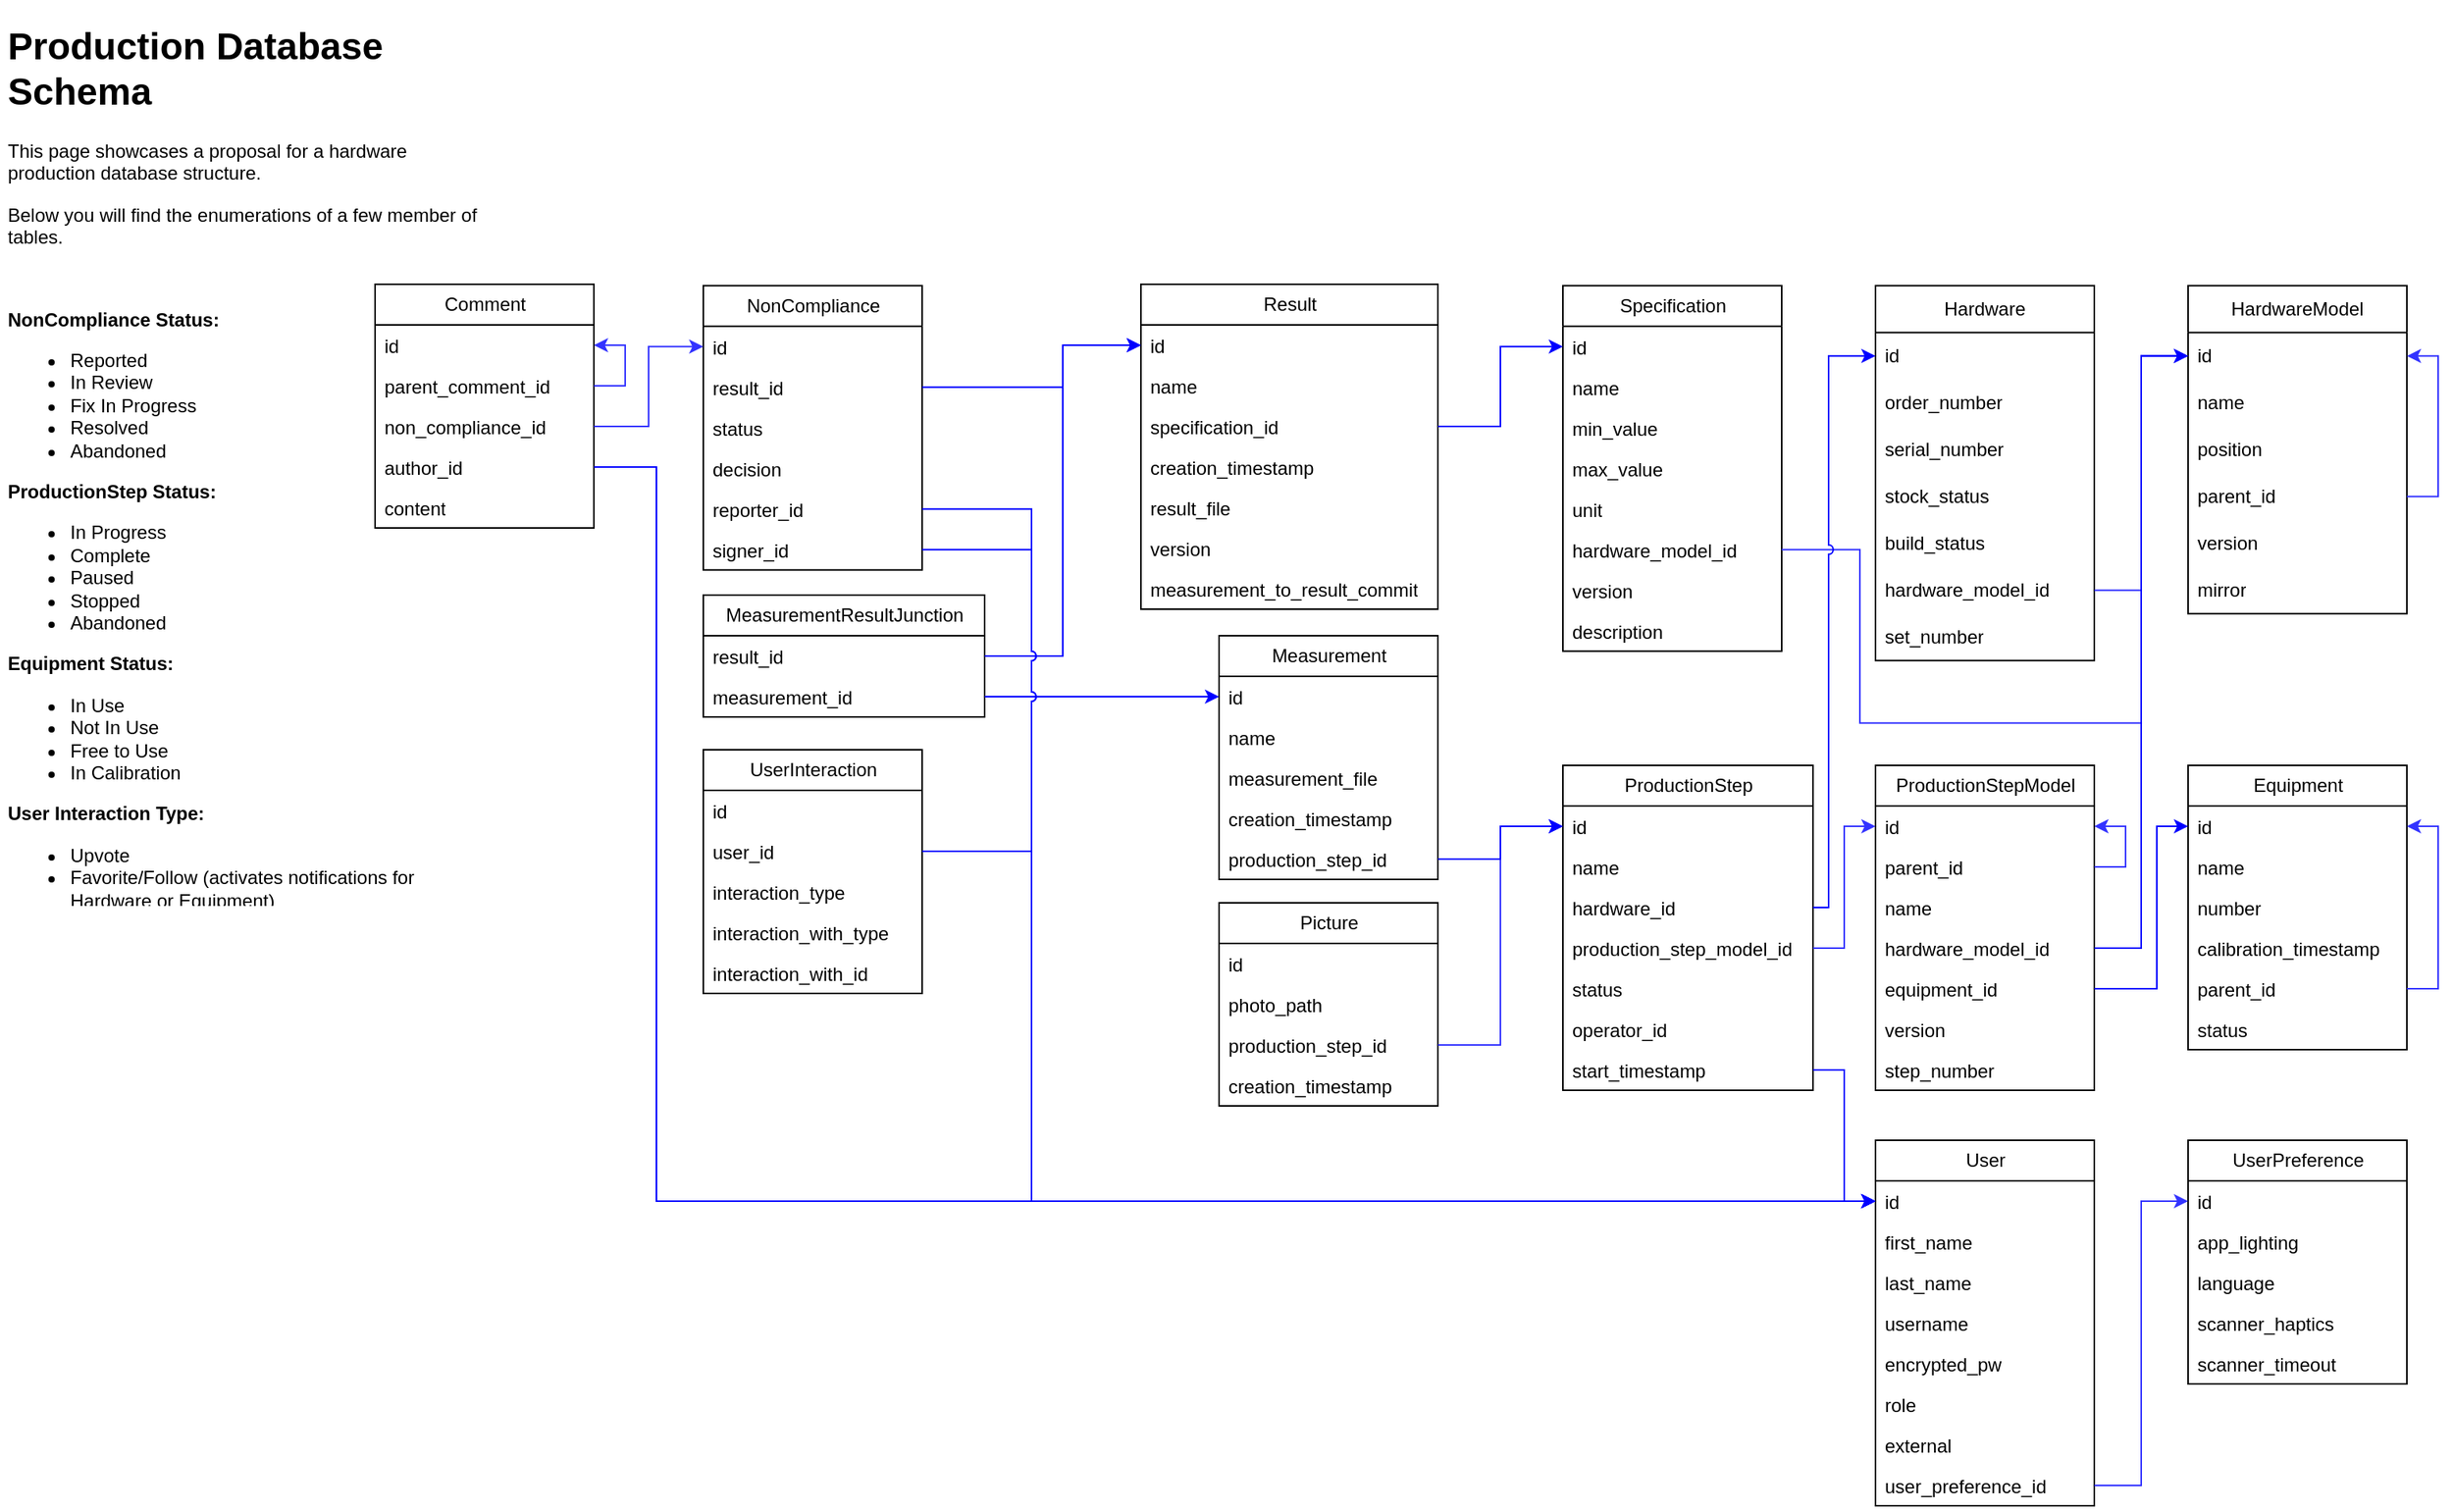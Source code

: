 <mxfile version="21.6.2" type="device">
  <diagram name="Page-1" id="MubZwwTaiQhzdIwckwAe">
    <mxGraphModel dx="1995" dy="1123" grid="1" gridSize="10" guides="1" tooltips="1" connect="1" arrows="1" fold="1" page="1" pageScale="1" pageWidth="1654" pageHeight="1169" math="0" shadow="0">
      <root>
        <mxCell id="0" />
        <mxCell id="1" parent="0" />
        <mxCell id="1xj9QhwG3aekxTOTTVj1-11" value="User" style="swimlane;fontStyle=0;childLayout=stackLayout;horizontal=1;startSize=26;fillColor=none;horizontalStack=0;resizeParent=1;resizeParentMax=0;resizeLast=0;collapsible=1;marginBottom=0;html=1;" parent="1" vertex="1">
          <mxGeometry x="1240" y="760" width="140" height="234" as="geometry" />
        </mxCell>
        <mxCell id="1xj9QhwG3aekxTOTTVj1-12" value="id" style="text;strokeColor=none;fillColor=none;align=left;verticalAlign=top;spacingLeft=4;spacingRight=4;overflow=hidden;rotatable=0;points=[[0,0.5],[1,0.5]];portConstraint=eastwest;whiteSpace=wrap;html=1;" parent="1xj9QhwG3aekxTOTTVj1-11" vertex="1">
          <mxGeometry y="26" width="140" height="26" as="geometry" />
        </mxCell>
        <mxCell id="1xj9QhwG3aekxTOTTVj1-13" value="first_name" style="text;strokeColor=none;fillColor=none;align=left;verticalAlign=top;spacingLeft=4;spacingRight=4;overflow=hidden;rotatable=0;points=[[0,0.5],[1,0.5]];portConstraint=eastwest;whiteSpace=wrap;html=1;" parent="1xj9QhwG3aekxTOTTVj1-11" vertex="1">
          <mxGeometry y="52" width="140" height="26" as="geometry" />
        </mxCell>
        <mxCell id="1xj9QhwG3aekxTOTTVj1-14" value="last_name" style="text;strokeColor=none;fillColor=none;align=left;verticalAlign=top;spacingLeft=4;spacingRight=4;overflow=hidden;rotatable=0;points=[[0,0.5],[1,0.5]];portConstraint=eastwest;whiteSpace=wrap;html=1;" parent="1xj9QhwG3aekxTOTTVj1-11" vertex="1">
          <mxGeometry y="78" width="140" height="26" as="geometry" />
        </mxCell>
        <mxCell id="1xj9QhwG3aekxTOTTVj1-15" value="username" style="text;strokeColor=none;fillColor=none;align=left;verticalAlign=top;spacingLeft=4;spacingRight=4;overflow=hidden;rotatable=0;points=[[0,0.5],[1,0.5]];portConstraint=eastwest;whiteSpace=wrap;html=1;" parent="1xj9QhwG3aekxTOTTVj1-11" vertex="1">
          <mxGeometry y="104" width="140" height="26" as="geometry" />
        </mxCell>
        <mxCell id="1xj9QhwG3aekxTOTTVj1-16" value="encrypted_pw" style="text;strokeColor=none;fillColor=none;align=left;verticalAlign=top;spacingLeft=4;spacingRight=4;overflow=hidden;rotatable=0;points=[[0,0.5],[1,0.5]];portConstraint=eastwest;whiteSpace=wrap;html=1;" parent="1xj9QhwG3aekxTOTTVj1-11" vertex="1">
          <mxGeometry y="130" width="140" height="26" as="geometry" />
        </mxCell>
        <mxCell id="1xj9QhwG3aekxTOTTVj1-17" value="role" style="text;strokeColor=none;fillColor=none;align=left;verticalAlign=top;spacingLeft=4;spacingRight=4;overflow=hidden;rotatable=0;points=[[0,0.5],[1,0.5]];portConstraint=eastwest;whiteSpace=wrap;html=1;" parent="1xj9QhwG3aekxTOTTVj1-11" vertex="1">
          <mxGeometry y="156" width="140" height="26" as="geometry" />
        </mxCell>
        <mxCell id="1xj9QhwG3aekxTOTTVj1-18" value="external" style="text;strokeColor=none;fillColor=none;align=left;verticalAlign=top;spacingLeft=4;spacingRight=4;overflow=hidden;rotatable=0;points=[[0,0.5],[1,0.5]];portConstraint=eastwest;whiteSpace=wrap;html=1;" parent="1xj9QhwG3aekxTOTTVj1-11" vertex="1">
          <mxGeometry y="182" width="140" height="26" as="geometry" />
        </mxCell>
        <mxCell id="1xj9QhwG3aekxTOTTVj1-19" value="user_preference_id" style="text;strokeColor=none;fillColor=none;align=left;verticalAlign=top;spacingLeft=4;spacingRight=4;overflow=hidden;rotatable=0;points=[[0,0.5],[1,0.5]];portConstraint=eastwest;whiteSpace=wrap;html=1;" parent="1xj9QhwG3aekxTOTTVj1-11" vertex="1">
          <mxGeometry y="208" width="140" height="26" as="geometry" />
        </mxCell>
        <mxCell id="1xj9QhwG3aekxTOTTVj1-20" value="UserPreference" style="swimlane;fontStyle=0;childLayout=stackLayout;horizontal=1;startSize=26;fillColor=none;horizontalStack=0;resizeParent=1;resizeParentMax=0;resizeLast=0;collapsible=1;marginBottom=0;html=1;" parent="1" vertex="1">
          <mxGeometry x="1440" y="760" width="140" height="156" as="geometry" />
        </mxCell>
        <mxCell id="1xj9QhwG3aekxTOTTVj1-21" value="id" style="text;strokeColor=none;fillColor=none;align=left;verticalAlign=top;spacingLeft=4;spacingRight=4;overflow=hidden;rotatable=0;points=[[0,0.5],[1,0.5]];portConstraint=eastwest;whiteSpace=wrap;html=1;" parent="1xj9QhwG3aekxTOTTVj1-20" vertex="1">
          <mxGeometry y="26" width="140" height="26" as="geometry" />
        </mxCell>
        <mxCell id="1xj9QhwG3aekxTOTTVj1-22" value="app_lighting" style="text;strokeColor=none;fillColor=none;align=left;verticalAlign=top;spacingLeft=4;spacingRight=4;overflow=hidden;rotatable=0;points=[[0,0.5],[1,0.5]];portConstraint=eastwest;whiteSpace=wrap;html=1;" parent="1xj9QhwG3aekxTOTTVj1-20" vertex="1">
          <mxGeometry y="52" width="140" height="26" as="geometry" />
        </mxCell>
        <mxCell id="1xj9QhwG3aekxTOTTVj1-23" value="language" style="text;strokeColor=none;fillColor=none;align=left;verticalAlign=top;spacingLeft=4;spacingRight=4;overflow=hidden;rotatable=0;points=[[0,0.5],[1,0.5]];portConstraint=eastwest;whiteSpace=wrap;html=1;" parent="1xj9QhwG3aekxTOTTVj1-20" vertex="1">
          <mxGeometry y="78" width="140" height="26" as="geometry" />
        </mxCell>
        <mxCell id="1xj9QhwG3aekxTOTTVj1-24" value="scanner_haptics" style="text;strokeColor=none;fillColor=none;align=left;verticalAlign=top;spacingLeft=4;spacingRight=4;overflow=hidden;rotatable=0;points=[[0,0.5],[1,0.5]];portConstraint=eastwest;whiteSpace=wrap;html=1;" parent="1xj9QhwG3aekxTOTTVj1-20" vertex="1">
          <mxGeometry y="104" width="140" height="26" as="geometry" />
        </mxCell>
        <mxCell id="1xj9QhwG3aekxTOTTVj1-25" value="scanner_timeout" style="text;strokeColor=none;fillColor=none;align=left;verticalAlign=top;spacingLeft=4;spacingRight=4;overflow=hidden;rotatable=0;points=[[0,0.5],[1,0.5]];portConstraint=eastwest;whiteSpace=wrap;html=1;" parent="1xj9QhwG3aekxTOTTVj1-20" vertex="1">
          <mxGeometry y="130" width="140" height="26" as="geometry" />
        </mxCell>
        <mxCell id="1xj9QhwG3aekxTOTTVj1-27" style="edgeStyle=orthogonalEdgeStyle;rounded=0;orthogonalLoop=1;jettySize=auto;html=1;entryX=0;entryY=0.5;entryDx=0;entryDy=0;strokeColor=#3333FF;" parent="1" source="1xj9QhwG3aekxTOTTVj1-19" target="1xj9QhwG3aekxTOTTVj1-21" edge="1">
          <mxGeometry relative="1" as="geometry" />
        </mxCell>
        <mxCell id="1xj9QhwG3aekxTOTTVj1-28" value="HardwareModel" style="swimlane;fontStyle=0;childLayout=stackLayout;horizontal=1;startSize=30;horizontalStack=0;resizeParent=1;resizeParentMax=0;resizeLast=0;collapsible=1;marginBottom=0;whiteSpace=wrap;html=1;" parent="1" vertex="1">
          <mxGeometry x="1440" y="212.89" width="140" height="210" as="geometry" />
        </mxCell>
        <mxCell id="1xj9QhwG3aekxTOTTVj1-29" value="id" style="text;strokeColor=none;fillColor=none;align=left;verticalAlign=middle;spacingLeft=4;spacingRight=4;overflow=hidden;points=[[0,0.5],[1,0.5]];portConstraint=eastwest;rotatable=0;whiteSpace=wrap;html=1;" parent="1xj9QhwG3aekxTOTTVj1-28" vertex="1">
          <mxGeometry y="30" width="140" height="30" as="geometry" />
        </mxCell>
        <mxCell id="1xj9QhwG3aekxTOTTVj1-30" value="name" style="text;strokeColor=none;fillColor=none;align=left;verticalAlign=middle;spacingLeft=4;spacingRight=4;overflow=hidden;points=[[0,0.5],[1,0.5]];portConstraint=eastwest;rotatable=0;whiteSpace=wrap;html=1;" parent="1xj9QhwG3aekxTOTTVj1-28" vertex="1">
          <mxGeometry y="60" width="140" height="30" as="geometry" />
        </mxCell>
        <mxCell id="1xj9QhwG3aekxTOTTVj1-31" value="position" style="text;strokeColor=none;fillColor=none;align=left;verticalAlign=middle;spacingLeft=4;spacingRight=4;overflow=hidden;points=[[0,0.5],[1,0.5]];portConstraint=eastwest;rotatable=0;whiteSpace=wrap;html=1;" parent="1xj9QhwG3aekxTOTTVj1-28" vertex="1">
          <mxGeometry y="90" width="140" height="30" as="geometry" />
        </mxCell>
        <mxCell id="1xj9QhwG3aekxTOTTVj1-35" style="edgeStyle=orthogonalEdgeStyle;rounded=0;orthogonalLoop=1;jettySize=auto;html=1;entryX=1;entryY=0.5;entryDx=0;entryDy=0;strokeColor=#3333FF;" parent="1xj9QhwG3aekxTOTTVj1-28" source="1xj9QhwG3aekxTOTTVj1-32" target="1xj9QhwG3aekxTOTTVj1-29" edge="1">
          <mxGeometry relative="1" as="geometry">
            <Array as="points">
              <mxPoint x="160" y="135" />
              <mxPoint x="160" y="45" />
            </Array>
          </mxGeometry>
        </mxCell>
        <mxCell id="1xj9QhwG3aekxTOTTVj1-32" value="parent_id" style="text;strokeColor=none;fillColor=none;align=left;verticalAlign=middle;spacingLeft=4;spacingRight=4;overflow=hidden;points=[[0,0.5],[1,0.5]];portConstraint=eastwest;rotatable=0;whiteSpace=wrap;html=1;" parent="1xj9QhwG3aekxTOTTVj1-28" vertex="1">
          <mxGeometry y="120" width="140" height="30" as="geometry" />
        </mxCell>
        <mxCell id="1xj9QhwG3aekxTOTTVj1-33" value="version" style="text;strokeColor=none;fillColor=none;align=left;verticalAlign=middle;spacingLeft=4;spacingRight=4;overflow=hidden;points=[[0,0.5],[1,0.5]];portConstraint=eastwest;rotatable=0;whiteSpace=wrap;html=1;" parent="1xj9QhwG3aekxTOTTVj1-28" vertex="1">
          <mxGeometry y="150" width="140" height="30" as="geometry" />
        </mxCell>
        <mxCell id="1xj9QhwG3aekxTOTTVj1-34" value="mirror" style="text;strokeColor=none;fillColor=none;align=left;verticalAlign=middle;spacingLeft=4;spacingRight=4;overflow=hidden;points=[[0,0.5],[1,0.5]];portConstraint=eastwest;rotatable=0;whiteSpace=wrap;html=1;" parent="1xj9QhwG3aekxTOTTVj1-28" vertex="1">
          <mxGeometry y="180" width="140" height="30" as="geometry" />
        </mxCell>
        <mxCell id="1xj9QhwG3aekxTOTTVj1-37" value="Hardware" style="swimlane;fontStyle=0;childLayout=stackLayout;horizontal=1;startSize=30;horizontalStack=0;resizeParent=1;resizeParentMax=0;resizeLast=0;collapsible=1;marginBottom=0;whiteSpace=wrap;html=1;" parent="1" vertex="1">
          <mxGeometry x="1240" y="212.89" width="140" height="240" as="geometry" />
        </mxCell>
        <mxCell id="1xj9QhwG3aekxTOTTVj1-38" value="id" style="text;strokeColor=none;fillColor=none;align=left;verticalAlign=middle;spacingLeft=4;spacingRight=4;overflow=hidden;points=[[0,0.5],[1,0.5]];portConstraint=eastwest;rotatable=0;whiteSpace=wrap;html=1;" parent="1xj9QhwG3aekxTOTTVj1-37" vertex="1">
          <mxGeometry y="30" width="140" height="30" as="geometry" />
        </mxCell>
        <mxCell id="1xj9QhwG3aekxTOTTVj1-39" value="order_number" style="text;strokeColor=none;fillColor=none;align=left;verticalAlign=middle;spacingLeft=4;spacingRight=4;overflow=hidden;points=[[0,0.5],[1,0.5]];portConstraint=eastwest;rotatable=0;whiteSpace=wrap;html=1;" parent="1xj9QhwG3aekxTOTTVj1-37" vertex="1">
          <mxGeometry y="60" width="140" height="30" as="geometry" />
        </mxCell>
        <mxCell id="1xj9QhwG3aekxTOTTVj1-40" value="serial_number" style="text;strokeColor=none;fillColor=none;align=left;verticalAlign=middle;spacingLeft=4;spacingRight=4;overflow=hidden;points=[[0,0.5],[1,0.5]];portConstraint=eastwest;rotatable=0;whiteSpace=wrap;html=1;" parent="1xj9QhwG3aekxTOTTVj1-37" vertex="1">
          <mxGeometry y="90" width="140" height="30" as="geometry" />
        </mxCell>
        <mxCell id="1xj9QhwG3aekxTOTTVj1-41" value="stock_status" style="text;strokeColor=none;fillColor=none;align=left;verticalAlign=middle;spacingLeft=4;spacingRight=4;overflow=hidden;points=[[0,0.5],[1,0.5]];portConstraint=eastwest;rotatable=0;whiteSpace=wrap;html=1;" parent="1xj9QhwG3aekxTOTTVj1-37" vertex="1">
          <mxGeometry y="120" width="140" height="30" as="geometry" />
        </mxCell>
        <mxCell id="1xj9QhwG3aekxTOTTVj1-42" value="build_status" style="text;strokeColor=none;fillColor=none;align=left;verticalAlign=middle;spacingLeft=4;spacingRight=4;overflow=hidden;points=[[0,0.5],[1,0.5]];portConstraint=eastwest;rotatable=0;whiteSpace=wrap;html=1;" parent="1xj9QhwG3aekxTOTTVj1-37" vertex="1">
          <mxGeometry y="150" width="140" height="30" as="geometry" />
        </mxCell>
        <mxCell id="1xj9QhwG3aekxTOTTVj1-43" value="hardware_model_id" style="text;strokeColor=none;fillColor=none;align=left;verticalAlign=middle;spacingLeft=4;spacingRight=4;overflow=hidden;points=[[0,0.5],[1,0.5]];portConstraint=eastwest;rotatable=0;whiteSpace=wrap;html=1;" parent="1xj9QhwG3aekxTOTTVj1-37" vertex="1">
          <mxGeometry y="180" width="140" height="30" as="geometry" />
        </mxCell>
        <mxCell id="1xj9QhwG3aekxTOTTVj1-44" value="set_number" style="text;strokeColor=none;fillColor=none;align=left;verticalAlign=middle;spacingLeft=4;spacingRight=4;overflow=hidden;points=[[0,0.5],[1,0.5]];portConstraint=eastwest;rotatable=0;whiteSpace=wrap;html=1;" parent="1xj9QhwG3aekxTOTTVj1-37" vertex="1">
          <mxGeometry y="210" width="140" height="30" as="geometry" />
        </mxCell>
        <mxCell id="1xj9QhwG3aekxTOTTVj1-45" style="edgeStyle=orthogonalEdgeStyle;rounded=0;orthogonalLoop=1;jettySize=auto;html=1;entryX=0;entryY=0.5;entryDx=0;entryDy=0;strokeColor=#3333FF;" parent="1" source="1xj9QhwG3aekxTOTTVj1-43" target="1xj9QhwG3aekxTOTTVj1-29" edge="1">
          <mxGeometry relative="1" as="geometry" />
        </mxCell>
        <mxCell id="1xj9QhwG3aekxTOTTVj1-46" value="Equipment" style="swimlane;fontStyle=0;childLayout=stackLayout;horizontal=1;startSize=26;fillColor=none;horizontalStack=0;resizeParent=1;resizeParentMax=0;resizeLast=0;collapsible=1;marginBottom=0;html=1;" parent="1" vertex="1">
          <mxGeometry x="1440" y="520" width="140" height="182" as="geometry" />
        </mxCell>
        <mxCell id="1xj9QhwG3aekxTOTTVj1-47" value="id" style="text;strokeColor=none;fillColor=none;align=left;verticalAlign=top;spacingLeft=4;spacingRight=4;overflow=hidden;rotatable=0;points=[[0,0.5],[1,0.5]];portConstraint=eastwest;whiteSpace=wrap;html=1;" parent="1xj9QhwG3aekxTOTTVj1-46" vertex="1">
          <mxGeometry y="26" width="140" height="26" as="geometry" />
        </mxCell>
        <mxCell id="1xj9QhwG3aekxTOTTVj1-48" value="name" style="text;strokeColor=none;fillColor=none;align=left;verticalAlign=top;spacingLeft=4;spacingRight=4;overflow=hidden;rotatable=0;points=[[0,0.5],[1,0.5]];portConstraint=eastwest;whiteSpace=wrap;html=1;" parent="1xj9QhwG3aekxTOTTVj1-46" vertex="1">
          <mxGeometry y="52" width="140" height="26" as="geometry" />
        </mxCell>
        <mxCell id="1xj9QhwG3aekxTOTTVj1-49" value="number" style="text;strokeColor=none;fillColor=none;align=left;verticalAlign=top;spacingLeft=4;spacingRight=4;overflow=hidden;rotatable=0;points=[[0,0.5],[1,0.5]];portConstraint=eastwest;whiteSpace=wrap;html=1;" parent="1xj9QhwG3aekxTOTTVj1-46" vertex="1">
          <mxGeometry y="78" width="140" height="26" as="geometry" />
        </mxCell>
        <mxCell id="1xj9QhwG3aekxTOTTVj1-50" value="calibration_timestamp" style="text;strokeColor=none;fillColor=none;align=left;verticalAlign=top;spacingLeft=4;spacingRight=4;overflow=hidden;rotatable=0;points=[[0,0.5],[1,0.5]];portConstraint=eastwest;whiteSpace=wrap;html=1;" parent="1xj9QhwG3aekxTOTTVj1-46" vertex="1">
          <mxGeometry y="104" width="140" height="26" as="geometry" />
        </mxCell>
        <mxCell id="1xj9QhwG3aekxTOTTVj1-52" style="edgeStyle=orthogonalEdgeStyle;rounded=0;orthogonalLoop=1;jettySize=auto;html=1;entryX=1;entryY=0.5;entryDx=0;entryDy=0;strokeColor=#3333FF;" parent="1xj9QhwG3aekxTOTTVj1-46" source="1xj9QhwG3aekxTOTTVj1-51" target="1xj9QhwG3aekxTOTTVj1-47" edge="1">
          <mxGeometry relative="1" as="geometry">
            <Array as="points">
              <mxPoint x="160" y="143" />
              <mxPoint x="160" y="39" />
            </Array>
          </mxGeometry>
        </mxCell>
        <mxCell id="1xj9QhwG3aekxTOTTVj1-51" value="parent_id" style="text;strokeColor=none;fillColor=none;align=left;verticalAlign=top;spacingLeft=4;spacingRight=4;overflow=hidden;rotatable=0;points=[[0,0.5],[1,0.5]];portConstraint=eastwest;whiteSpace=wrap;html=1;" parent="1xj9QhwG3aekxTOTTVj1-46" vertex="1">
          <mxGeometry y="130" width="140" height="26" as="geometry" />
        </mxCell>
        <mxCell id="1xj9QhwG3aekxTOTTVj1-133" value="status" style="text;strokeColor=none;fillColor=none;align=left;verticalAlign=top;spacingLeft=4;spacingRight=4;overflow=hidden;rotatable=0;points=[[0,0.5],[1,0.5]];portConstraint=eastwest;whiteSpace=wrap;html=1;" parent="1xj9QhwG3aekxTOTTVj1-46" vertex="1">
          <mxGeometry y="156" width="140" height="26" as="geometry" />
        </mxCell>
        <mxCell id="1xj9QhwG3aekxTOTTVj1-53" value="Specification" style="swimlane;fontStyle=0;childLayout=stackLayout;horizontal=1;startSize=26;fillColor=none;horizontalStack=0;resizeParent=1;resizeParentMax=0;resizeLast=0;collapsible=1;marginBottom=0;html=1;" parent="1" vertex="1">
          <mxGeometry x="1040" y="212.89" width="140" height="234" as="geometry" />
        </mxCell>
        <mxCell id="1xj9QhwG3aekxTOTTVj1-54" value="id" style="text;strokeColor=none;fillColor=none;align=left;verticalAlign=top;spacingLeft=4;spacingRight=4;overflow=hidden;rotatable=0;points=[[0,0.5],[1,0.5]];portConstraint=eastwest;whiteSpace=wrap;html=1;" parent="1xj9QhwG3aekxTOTTVj1-53" vertex="1">
          <mxGeometry y="26" width="140" height="26" as="geometry" />
        </mxCell>
        <mxCell id="1xj9QhwG3aekxTOTTVj1-55" value="name" style="text;strokeColor=none;fillColor=none;align=left;verticalAlign=top;spacingLeft=4;spacingRight=4;overflow=hidden;rotatable=0;points=[[0,0.5],[1,0.5]];portConstraint=eastwest;whiteSpace=wrap;html=1;" parent="1xj9QhwG3aekxTOTTVj1-53" vertex="1">
          <mxGeometry y="52" width="140" height="26" as="geometry" />
        </mxCell>
        <mxCell id="1xj9QhwG3aekxTOTTVj1-56" value="min_value" style="text;strokeColor=none;fillColor=none;align=left;verticalAlign=top;spacingLeft=4;spacingRight=4;overflow=hidden;rotatable=0;points=[[0,0.5],[1,0.5]];portConstraint=eastwest;whiteSpace=wrap;html=1;" parent="1xj9QhwG3aekxTOTTVj1-53" vertex="1">
          <mxGeometry y="78" width="140" height="26" as="geometry" />
        </mxCell>
        <mxCell id="1xj9QhwG3aekxTOTTVj1-57" value="max_value" style="text;strokeColor=none;fillColor=none;align=left;verticalAlign=top;spacingLeft=4;spacingRight=4;overflow=hidden;rotatable=0;points=[[0,0.5],[1,0.5]];portConstraint=eastwest;whiteSpace=wrap;html=1;" parent="1xj9QhwG3aekxTOTTVj1-53" vertex="1">
          <mxGeometry y="104" width="140" height="26" as="geometry" />
        </mxCell>
        <mxCell id="1xj9QhwG3aekxTOTTVj1-58" value="unit" style="text;strokeColor=none;fillColor=none;align=left;verticalAlign=top;spacingLeft=4;spacingRight=4;overflow=hidden;rotatable=0;points=[[0,0.5],[1,0.5]];portConstraint=eastwest;whiteSpace=wrap;html=1;" parent="1xj9QhwG3aekxTOTTVj1-53" vertex="1">
          <mxGeometry y="130" width="140" height="26" as="geometry" />
        </mxCell>
        <mxCell id="1xj9QhwG3aekxTOTTVj1-59" value="hardware_model_id" style="text;strokeColor=none;fillColor=none;align=left;verticalAlign=top;spacingLeft=4;spacingRight=4;overflow=hidden;rotatable=0;points=[[0,0.5],[1,0.5]];portConstraint=eastwest;whiteSpace=wrap;html=1;" parent="1xj9QhwG3aekxTOTTVj1-53" vertex="1">
          <mxGeometry y="156" width="140" height="26" as="geometry" />
        </mxCell>
        <mxCell id="1xj9QhwG3aekxTOTTVj1-60" value="version" style="text;strokeColor=none;fillColor=none;align=left;verticalAlign=top;spacingLeft=4;spacingRight=4;overflow=hidden;rotatable=0;points=[[0,0.5],[1,0.5]];portConstraint=eastwest;whiteSpace=wrap;html=1;" parent="1xj9QhwG3aekxTOTTVj1-53" vertex="1">
          <mxGeometry y="182" width="140" height="26" as="geometry" />
        </mxCell>
        <mxCell id="1xj9QhwG3aekxTOTTVj1-61" value="description" style="text;strokeColor=none;fillColor=none;align=left;verticalAlign=top;spacingLeft=4;spacingRight=4;overflow=hidden;rotatable=0;points=[[0,0.5],[1,0.5]];portConstraint=eastwest;whiteSpace=wrap;html=1;" parent="1xj9QhwG3aekxTOTTVj1-53" vertex="1">
          <mxGeometry y="208" width="140" height="26" as="geometry" />
        </mxCell>
        <mxCell id="1xj9QhwG3aekxTOTTVj1-66" value="Result" style="swimlane;fontStyle=0;childLayout=stackLayout;horizontal=1;startSize=26;fillColor=none;horizontalStack=0;resizeParent=1;resizeParentMax=0;resizeLast=0;collapsible=1;marginBottom=0;html=1;" parent="1" vertex="1">
          <mxGeometry x="770" y="212" width="190" height="208" as="geometry" />
        </mxCell>
        <mxCell id="1xj9QhwG3aekxTOTTVj1-67" value="id" style="text;strokeColor=none;fillColor=none;align=left;verticalAlign=top;spacingLeft=4;spacingRight=4;overflow=hidden;rotatable=0;points=[[0,0.5],[1,0.5]];portConstraint=eastwest;whiteSpace=wrap;html=1;" parent="1xj9QhwG3aekxTOTTVj1-66" vertex="1">
          <mxGeometry y="26" width="190" height="26" as="geometry" />
        </mxCell>
        <mxCell id="1xj9QhwG3aekxTOTTVj1-69" value="name" style="text;strokeColor=none;fillColor=none;align=left;verticalAlign=top;spacingLeft=4;spacingRight=4;overflow=hidden;rotatable=0;points=[[0,0.5],[1,0.5]];portConstraint=eastwest;whiteSpace=wrap;html=1;" parent="1xj9QhwG3aekxTOTTVj1-66" vertex="1">
          <mxGeometry y="52" width="190" height="26" as="geometry" />
        </mxCell>
        <mxCell id="1xj9QhwG3aekxTOTTVj1-70" value="specification_id" style="text;strokeColor=none;fillColor=none;align=left;verticalAlign=top;spacingLeft=4;spacingRight=4;overflow=hidden;rotatable=0;points=[[0,0.5],[1,0.5]];portConstraint=eastwest;whiteSpace=wrap;html=1;" parent="1xj9QhwG3aekxTOTTVj1-66" vertex="1">
          <mxGeometry y="78" width="190" height="26" as="geometry" />
        </mxCell>
        <mxCell id="1xj9QhwG3aekxTOTTVj1-71" value="creation_timestamp" style="text;strokeColor=none;fillColor=none;align=left;verticalAlign=top;spacingLeft=4;spacingRight=4;overflow=hidden;rotatable=0;points=[[0,0.5],[1,0.5]];portConstraint=eastwest;whiteSpace=wrap;html=1;" parent="1xj9QhwG3aekxTOTTVj1-66" vertex="1">
          <mxGeometry y="104" width="190" height="26" as="geometry" />
        </mxCell>
        <mxCell id="1xj9QhwG3aekxTOTTVj1-72" value="result_file" style="text;strokeColor=none;fillColor=none;align=left;verticalAlign=top;spacingLeft=4;spacingRight=4;overflow=hidden;rotatable=0;points=[[0,0.5],[1,0.5]];portConstraint=eastwest;whiteSpace=wrap;html=1;" parent="1xj9QhwG3aekxTOTTVj1-66" vertex="1">
          <mxGeometry y="130" width="190" height="26" as="geometry" />
        </mxCell>
        <mxCell id="1xj9QhwG3aekxTOTTVj1-73" value="version" style="text;strokeColor=none;fillColor=none;align=left;verticalAlign=top;spacingLeft=4;spacingRight=4;overflow=hidden;rotatable=0;points=[[0,0.5],[1,0.5]];portConstraint=eastwest;whiteSpace=wrap;html=1;" parent="1xj9QhwG3aekxTOTTVj1-66" vertex="1">
          <mxGeometry y="156" width="190" height="26" as="geometry" />
        </mxCell>
        <mxCell id="1xj9QhwG3aekxTOTTVj1-82" value="measurement_to_result_commit" style="text;strokeColor=none;fillColor=none;align=left;verticalAlign=top;spacingLeft=4;spacingRight=4;overflow=hidden;rotatable=0;points=[[0,0.5],[1,0.5]];portConstraint=eastwest;whiteSpace=wrap;html=1;" parent="1xj9QhwG3aekxTOTTVj1-66" vertex="1">
          <mxGeometry y="182" width="190" height="26" as="geometry" />
        </mxCell>
        <mxCell id="1xj9QhwG3aekxTOTTVj1-75" style="edgeStyle=orthogonalEdgeStyle;rounded=0;orthogonalLoop=1;jettySize=auto;html=1;entryX=0;entryY=0.5;entryDx=0;entryDy=0;strokeColor=#3333FF;" parent="1" target="1xj9QhwG3aekxTOTTVj1-38" edge="1">
          <mxGeometry relative="1" as="geometry">
            <Array as="points">
              <mxPoint x="1003" y="278" />
              <mxPoint x="1003" y="200" />
              <mxPoint x="1210" y="200" />
              <mxPoint x="1210" y="258" />
            </Array>
          </mxGeometry>
        </mxCell>
        <mxCell id="1xj9QhwG3aekxTOTTVj1-76" style="edgeStyle=orthogonalEdgeStyle;rounded=0;orthogonalLoop=1;jettySize=auto;html=1;entryX=0;entryY=0.5;entryDx=0;entryDy=0;strokeColor=#3333FF;" parent="1" source="1xj9QhwG3aekxTOTTVj1-59" target="1xj9QhwG3aekxTOTTVj1-29" edge="1">
          <mxGeometry relative="1" as="geometry">
            <Array as="points">
              <mxPoint x="1230" y="381.89" />
              <mxPoint x="1230" y="492.89" />
              <mxPoint x="1410" y="492.89" />
              <mxPoint x="1410" y="257.89" />
            </Array>
          </mxGeometry>
        </mxCell>
        <mxCell id="1xj9QhwG3aekxTOTTVj1-77" value="Measurement" style="swimlane;fontStyle=0;childLayout=stackLayout;horizontal=1;startSize=26;fillColor=none;horizontalStack=0;resizeParent=1;resizeParentMax=0;resizeLast=0;collapsible=1;marginBottom=0;html=1;" parent="1" vertex="1">
          <mxGeometry x="820" y="437" width="140" height="156" as="geometry" />
        </mxCell>
        <mxCell id="1xj9QhwG3aekxTOTTVj1-78" value="id" style="text;strokeColor=none;fillColor=none;align=left;verticalAlign=top;spacingLeft=4;spacingRight=4;overflow=hidden;rotatable=0;points=[[0,0.5],[1,0.5]];portConstraint=eastwest;whiteSpace=wrap;html=1;" parent="1xj9QhwG3aekxTOTTVj1-77" vertex="1">
          <mxGeometry y="26" width="140" height="26" as="geometry" />
        </mxCell>
        <mxCell id="1xj9QhwG3aekxTOTTVj1-79" value="name" style="text;strokeColor=none;fillColor=none;align=left;verticalAlign=top;spacingLeft=4;spacingRight=4;overflow=hidden;rotatable=0;points=[[0,0.5],[1,0.5]];portConstraint=eastwest;whiteSpace=wrap;html=1;" parent="1xj9QhwG3aekxTOTTVj1-77" vertex="1">
          <mxGeometry y="52" width="140" height="26" as="geometry" />
        </mxCell>
        <mxCell id="1xj9QhwG3aekxTOTTVj1-80" value="measurement_file" style="text;strokeColor=none;fillColor=none;align=left;verticalAlign=top;spacingLeft=4;spacingRight=4;overflow=hidden;rotatable=0;points=[[0,0.5],[1,0.5]];portConstraint=eastwest;whiteSpace=wrap;html=1;" parent="1xj9QhwG3aekxTOTTVj1-77" vertex="1">
          <mxGeometry y="78" width="140" height="26" as="geometry" />
        </mxCell>
        <mxCell id="1xj9QhwG3aekxTOTTVj1-113" value="creation_timestamp" style="text;strokeColor=none;fillColor=none;align=left;verticalAlign=top;spacingLeft=4;spacingRight=4;overflow=hidden;rotatable=0;points=[[0,0.5],[1,0.5]];portConstraint=eastwest;whiteSpace=wrap;html=1;" parent="1xj9QhwG3aekxTOTTVj1-77" vertex="1">
          <mxGeometry y="104" width="140" height="26" as="geometry" />
        </mxCell>
        <mxCell id="1xj9QhwG3aekxTOTTVj1-115" value="production_step_id" style="text;strokeColor=none;fillColor=none;align=left;verticalAlign=top;spacingLeft=4;spacingRight=4;overflow=hidden;rotatable=0;points=[[0,0.5],[1,0.5]];portConstraint=eastwest;whiteSpace=wrap;html=1;" parent="1xj9QhwG3aekxTOTTVj1-77" vertex="1">
          <mxGeometry y="130" width="140" height="26" as="geometry" />
        </mxCell>
        <mxCell id="1xj9QhwG3aekxTOTTVj1-84" value="ProductionStep" style="swimlane;fontStyle=0;childLayout=stackLayout;horizontal=1;startSize=26;fillColor=none;horizontalStack=0;resizeParent=1;resizeParentMax=0;resizeLast=0;collapsible=1;marginBottom=0;html=1;" parent="1" vertex="1">
          <mxGeometry x="1040" y="520" width="160" height="208" as="geometry" />
        </mxCell>
        <mxCell id="1xj9QhwG3aekxTOTTVj1-85" value="id" style="text;strokeColor=none;fillColor=none;align=left;verticalAlign=top;spacingLeft=4;spacingRight=4;overflow=hidden;rotatable=0;points=[[0,0.5],[1,0.5]];portConstraint=eastwest;whiteSpace=wrap;html=1;" parent="1xj9QhwG3aekxTOTTVj1-84" vertex="1">
          <mxGeometry y="26" width="160" height="26" as="geometry" />
        </mxCell>
        <mxCell id="1xj9QhwG3aekxTOTTVj1-86" value="name" style="text;strokeColor=none;fillColor=none;align=left;verticalAlign=top;spacingLeft=4;spacingRight=4;overflow=hidden;rotatable=0;points=[[0,0.5],[1,0.5]];portConstraint=eastwest;whiteSpace=wrap;html=1;" parent="1xj9QhwG3aekxTOTTVj1-84" vertex="1">
          <mxGeometry y="52" width="160" height="26" as="geometry" />
        </mxCell>
        <mxCell id="1xj9QhwG3aekxTOTTVj1-87" value="hardware_id" style="text;strokeColor=none;fillColor=none;align=left;verticalAlign=top;spacingLeft=4;spacingRight=4;overflow=hidden;rotatable=0;points=[[0,0.5],[1,0.5]];portConstraint=eastwest;whiteSpace=wrap;html=1;" parent="1xj9QhwG3aekxTOTTVj1-84" vertex="1">
          <mxGeometry y="78" width="160" height="26" as="geometry" />
        </mxCell>
        <mxCell id="1xj9QhwG3aekxTOTTVj1-100" value="production_step_model_id" style="text;strokeColor=none;fillColor=none;align=left;verticalAlign=top;spacingLeft=4;spacingRight=4;overflow=hidden;rotatable=0;points=[[0,0.5],[1,0.5]];portConstraint=eastwest;whiteSpace=wrap;html=1;" parent="1xj9QhwG3aekxTOTTVj1-84" vertex="1">
          <mxGeometry y="104" width="160" height="26" as="geometry" />
        </mxCell>
        <mxCell id="1xj9QhwG3aekxTOTTVj1-106" value="status" style="text;strokeColor=none;fillColor=none;align=left;verticalAlign=top;spacingLeft=4;spacingRight=4;overflow=hidden;rotatable=0;points=[[0,0.5],[1,0.5]];portConstraint=eastwest;whiteSpace=wrap;html=1;" parent="1xj9QhwG3aekxTOTTVj1-84" vertex="1">
          <mxGeometry y="130" width="160" height="26" as="geometry" />
        </mxCell>
        <mxCell id="1xj9QhwG3aekxTOTTVj1-110" value="operator_id" style="text;strokeColor=none;fillColor=none;align=left;verticalAlign=top;spacingLeft=4;spacingRight=4;overflow=hidden;rotatable=0;points=[[0,0.5],[1,0.5]];portConstraint=eastwest;whiteSpace=wrap;html=1;" parent="1xj9QhwG3aekxTOTTVj1-84" vertex="1">
          <mxGeometry y="156" width="160" height="26" as="geometry" />
        </mxCell>
        <mxCell id="1xj9QhwG3aekxTOTTVj1-114" value="start_timestamp" style="text;strokeColor=none;fillColor=none;align=left;verticalAlign=top;spacingLeft=4;spacingRight=4;overflow=hidden;rotatable=0;points=[[0,0.5],[1,0.5]];portConstraint=eastwest;whiteSpace=wrap;html=1;" parent="1xj9QhwG3aekxTOTTVj1-84" vertex="1">
          <mxGeometry y="182" width="160" height="26" as="geometry" />
        </mxCell>
        <mxCell id="1xj9QhwG3aekxTOTTVj1-91" value="ProductionStepModel" style="swimlane;fontStyle=0;childLayout=stackLayout;horizontal=1;startSize=26;fillColor=none;horizontalStack=0;resizeParent=1;resizeParentMax=0;resizeLast=0;collapsible=1;marginBottom=0;html=1;" parent="1" vertex="1">
          <mxGeometry x="1240" y="520" width="140" height="208" as="geometry" />
        </mxCell>
        <mxCell id="1xj9QhwG3aekxTOTTVj1-107" value="id" style="text;strokeColor=none;fillColor=none;align=left;verticalAlign=top;spacingLeft=4;spacingRight=4;overflow=hidden;rotatable=0;points=[[0,0.5],[1,0.5]];portConstraint=eastwest;whiteSpace=wrap;html=1;" parent="1xj9QhwG3aekxTOTTVj1-91" vertex="1">
          <mxGeometry y="26" width="140" height="26" as="geometry" />
        </mxCell>
        <mxCell id="1xj9QhwG3aekxTOTTVj1-109" style="edgeStyle=orthogonalEdgeStyle;rounded=0;jumpStyle=arc;orthogonalLoop=1;jettySize=auto;html=1;entryX=1;entryY=0.5;entryDx=0;entryDy=0;strokeColor=#3333FF;" parent="1xj9QhwG3aekxTOTTVj1-91" source="1xj9QhwG3aekxTOTTVj1-92" target="1xj9QhwG3aekxTOTTVj1-107" edge="1">
          <mxGeometry relative="1" as="geometry">
            <Array as="points">
              <mxPoint x="160" y="65" />
              <mxPoint x="160" y="39" />
            </Array>
          </mxGeometry>
        </mxCell>
        <mxCell id="1xj9QhwG3aekxTOTTVj1-92" value="parent_id" style="text;strokeColor=none;fillColor=none;align=left;verticalAlign=top;spacingLeft=4;spacingRight=4;overflow=hidden;rotatable=0;points=[[0,0.5],[1,0.5]];portConstraint=eastwest;whiteSpace=wrap;html=1;" parent="1xj9QhwG3aekxTOTTVj1-91" vertex="1">
          <mxGeometry y="52" width="140" height="26" as="geometry" />
        </mxCell>
        <mxCell id="1xj9QhwG3aekxTOTTVj1-93" value="name" style="text;strokeColor=none;fillColor=none;align=left;verticalAlign=top;spacingLeft=4;spacingRight=4;overflow=hidden;rotatable=0;points=[[0,0.5],[1,0.5]];portConstraint=eastwest;whiteSpace=wrap;html=1;" parent="1xj9QhwG3aekxTOTTVj1-91" vertex="1">
          <mxGeometry y="78" width="140" height="26" as="geometry" />
        </mxCell>
        <mxCell id="1xj9QhwG3aekxTOTTVj1-94" value="hardware_model_id" style="text;strokeColor=none;fillColor=none;align=left;verticalAlign=top;spacingLeft=4;spacingRight=4;overflow=hidden;rotatable=0;points=[[0,0.5],[1,0.5]];portConstraint=eastwest;whiteSpace=wrap;html=1;" parent="1xj9QhwG3aekxTOTTVj1-91" vertex="1">
          <mxGeometry y="104" width="140" height="26" as="geometry" />
        </mxCell>
        <mxCell id="1xj9QhwG3aekxTOTTVj1-95" value="equipment_id" style="text;strokeColor=none;fillColor=none;align=left;verticalAlign=top;spacingLeft=4;spacingRight=4;overflow=hidden;rotatable=0;points=[[0,0.5],[1,0.5]];portConstraint=eastwest;whiteSpace=wrap;html=1;" parent="1xj9QhwG3aekxTOTTVj1-91" vertex="1">
          <mxGeometry y="130" width="140" height="26" as="geometry" />
        </mxCell>
        <mxCell id="1xj9QhwG3aekxTOTTVj1-98" value="version" style="text;strokeColor=none;fillColor=none;align=left;verticalAlign=top;spacingLeft=4;spacingRight=4;overflow=hidden;rotatable=0;points=[[0,0.5],[1,0.5]];portConstraint=eastwest;whiteSpace=wrap;html=1;" parent="1xj9QhwG3aekxTOTTVj1-91" vertex="1">
          <mxGeometry y="156" width="140" height="26" as="geometry" />
        </mxCell>
        <mxCell id="1xj9QhwG3aekxTOTTVj1-99" value="step_number" style="text;strokeColor=none;fillColor=none;align=left;verticalAlign=top;spacingLeft=4;spacingRight=4;overflow=hidden;rotatable=0;points=[[0,0.5],[1,0.5]];portConstraint=eastwest;whiteSpace=wrap;html=1;" parent="1xj9QhwG3aekxTOTTVj1-91" vertex="1">
          <mxGeometry y="182" width="140" height="26" as="geometry" />
        </mxCell>
        <mxCell id="1xj9QhwG3aekxTOTTVj1-118" value="NonCompliance" style="swimlane;fontStyle=0;childLayout=stackLayout;horizontal=1;startSize=26;fillColor=none;horizontalStack=0;resizeParent=1;resizeParentMax=0;resizeLast=0;collapsible=1;marginBottom=0;html=1;" parent="1" vertex="1">
          <mxGeometry x="490" y="212.89" width="140" height="182" as="geometry" />
        </mxCell>
        <mxCell id="1xj9QhwG3aekxTOTTVj1-119" value="id" style="text;strokeColor=none;fillColor=none;align=left;verticalAlign=top;spacingLeft=4;spacingRight=4;overflow=hidden;rotatable=0;points=[[0,0.5],[1,0.5]];portConstraint=eastwest;whiteSpace=wrap;html=1;" parent="1xj9QhwG3aekxTOTTVj1-118" vertex="1">
          <mxGeometry y="26" width="140" height="26" as="geometry" />
        </mxCell>
        <mxCell id="1xj9QhwG3aekxTOTTVj1-121" value="result_id" style="text;strokeColor=none;fillColor=none;align=left;verticalAlign=top;spacingLeft=4;spacingRight=4;overflow=hidden;rotatable=0;points=[[0,0.5],[1,0.5]];portConstraint=eastwest;whiteSpace=wrap;html=1;" parent="1xj9QhwG3aekxTOTTVj1-118" vertex="1">
          <mxGeometry y="52" width="140" height="26" as="geometry" />
        </mxCell>
        <mxCell id="1xj9QhwG3aekxTOTTVj1-122" value="status" style="text;strokeColor=none;fillColor=none;align=left;verticalAlign=top;spacingLeft=4;spacingRight=4;overflow=hidden;rotatable=0;points=[[0,0.5],[1,0.5]];portConstraint=eastwest;whiteSpace=wrap;html=1;" parent="1xj9QhwG3aekxTOTTVj1-118" vertex="1">
          <mxGeometry y="78" width="140" height="26" as="geometry" />
        </mxCell>
        <mxCell id="1xj9QhwG3aekxTOTTVj1-123" value="decision" style="text;strokeColor=none;fillColor=none;align=left;verticalAlign=top;spacingLeft=4;spacingRight=4;overflow=hidden;rotatable=0;points=[[0,0.5],[1,0.5]];portConstraint=eastwest;whiteSpace=wrap;html=1;" parent="1xj9QhwG3aekxTOTTVj1-118" vertex="1">
          <mxGeometry y="104" width="140" height="26" as="geometry" />
        </mxCell>
        <mxCell id="1xj9QhwG3aekxTOTTVj1-124" value="reporter_id" style="text;strokeColor=none;fillColor=none;align=left;verticalAlign=top;spacingLeft=4;spacingRight=4;overflow=hidden;rotatable=0;points=[[0,0.5],[1,0.5]];portConstraint=eastwest;whiteSpace=wrap;html=1;" parent="1xj9QhwG3aekxTOTTVj1-118" vertex="1">
          <mxGeometry y="130" width="140" height="26" as="geometry" />
        </mxCell>
        <mxCell id="1xj9QhwG3aekxTOTTVj1-125" value="signer_id" style="text;strokeColor=none;fillColor=none;align=left;verticalAlign=top;spacingLeft=4;spacingRight=4;overflow=hidden;rotatable=0;points=[[0,0.5],[1,0.5]];portConstraint=eastwest;whiteSpace=wrap;html=1;" parent="1xj9QhwG3aekxTOTTVj1-118" vertex="1">
          <mxGeometry y="156" width="140" height="26" as="geometry" />
        </mxCell>
        <mxCell id="1xj9QhwG3aekxTOTTVj1-134" value="Comment" style="swimlane;fontStyle=0;childLayout=stackLayout;horizontal=1;startSize=26;fillColor=none;horizontalStack=0;resizeParent=1;resizeParentMax=0;resizeLast=0;collapsible=1;marginBottom=0;html=1;" parent="1" vertex="1">
          <mxGeometry x="280" y="212" width="140" height="156" as="geometry" />
        </mxCell>
        <mxCell id="1xj9QhwG3aekxTOTTVj1-135" value="id" style="text;strokeColor=none;fillColor=none;align=left;verticalAlign=top;spacingLeft=4;spacingRight=4;overflow=hidden;rotatable=0;points=[[0,0.5],[1,0.5]];portConstraint=eastwest;whiteSpace=wrap;html=1;" parent="1xj9QhwG3aekxTOTTVj1-134" vertex="1">
          <mxGeometry y="26" width="140" height="26" as="geometry" />
        </mxCell>
        <mxCell id="1xj9QhwG3aekxTOTTVj1-141" style="edgeStyle=orthogonalEdgeStyle;rounded=0;jumpStyle=arc;orthogonalLoop=1;jettySize=auto;html=1;entryX=1;entryY=0.5;entryDx=0;entryDy=0;strokeColor=#3333FF;" parent="1xj9QhwG3aekxTOTTVj1-134" source="1xj9QhwG3aekxTOTTVj1-136" target="1xj9QhwG3aekxTOTTVj1-135" edge="1">
          <mxGeometry relative="1" as="geometry">
            <Array as="points">
              <mxPoint x="160" y="65" />
              <mxPoint x="160" y="39" />
            </Array>
          </mxGeometry>
        </mxCell>
        <mxCell id="1xj9QhwG3aekxTOTTVj1-136" value="parent_comment_id" style="text;strokeColor=none;fillColor=none;align=left;verticalAlign=top;spacingLeft=4;spacingRight=4;overflow=hidden;rotatable=0;points=[[0,0.5],[1,0.5]];portConstraint=eastwest;whiteSpace=wrap;html=1;" parent="1xj9QhwG3aekxTOTTVj1-134" vertex="1">
          <mxGeometry y="52" width="140" height="26" as="geometry" />
        </mxCell>
        <mxCell id="1xj9QhwG3aekxTOTTVj1-137" value="non_compliance_id" style="text;strokeColor=none;fillColor=none;align=left;verticalAlign=top;spacingLeft=4;spacingRight=4;overflow=hidden;rotatable=0;points=[[0,0.5],[1,0.5]];portConstraint=eastwest;whiteSpace=wrap;html=1;" parent="1xj9QhwG3aekxTOTTVj1-134" vertex="1">
          <mxGeometry y="78" width="140" height="26" as="geometry" />
        </mxCell>
        <mxCell id="1xj9QhwG3aekxTOTTVj1-138" value="author_id" style="text;strokeColor=none;fillColor=none;align=left;verticalAlign=top;spacingLeft=4;spacingRight=4;overflow=hidden;rotatable=0;points=[[0,0.5],[1,0.5]];portConstraint=eastwest;whiteSpace=wrap;html=1;" parent="1xj9QhwG3aekxTOTTVj1-134" vertex="1">
          <mxGeometry y="104" width="140" height="26" as="geometry" />
        </mxCell>
        <mxCell id="1xj9QhwG3aekxTOTTVj1-139" value="content" style="text;strokeColor=none;fillColor=none;align=left;verticalAlign=top;spacingLeft=4;spacingRight=4;overflow=hidden;rotatable=0;points=[[0,0.5],[1,0.5]];portConstraint=eastwest;whiteSpace=wrap;html=1;" parent="1xj9QhwG3aekxTOTTVj1-134" vertex="1">
          <mxGeometry y="130" width="140" height="26" as="geometry" />
        </mxCell>
        <mxCell id="1xj9QhwG3aekxTOTTVj1-142" style="edgeStyle=orthogonalEdgeStyle;rounded=0;jumpStyle=arc;orthogonalLoop=1;jettySize=auto;html=1;entryX=0;entryY=0.5;entryDx=0;entryDy=0;strokeColor=#3333FF;" parent="1" source="1xj9QhwG3aekxTOTTVj1-137" target="1xj9QhwG3aekxTOTTVj1-119" edge="1">
          <mxGeometry relative="1" as="geometry" />
        </mxCell>
        <mxCell id="1xj9QhwG3aekxTOTTVj1-144" value="&lt;h1&gt;Production Database Schema&lt;/h1&gt;&lt;p&gt;This page showcases a proposal for a hardware production database structure.&lt;/p&gt;&lt;p&gt;Below you will find the enumerations of a few member of tables.&lt;/p&gt;&lt;p&gt;&lt;br&gt;&lt;/p&gt;&lt;p&gt;&lt;b&gt;NonCompliance Status:&lt;/b&gt;&lt;/p&gt;&lt;p&gt;&lt;/p&gt;&lt;ul&gt;&lt;li&gt;Reported&lt;/li&gt;&lt;li&gt;In Review&lt;/li&gt;&lt;li&gt;Fix In Progress&lt;/li&gt;&lt;li&gt;Resolved&lt;/li&gt;&lt;li&gt;Abandoned&lt;/li&gt;&lt;/ul&gt;&lt;div&gt;&lt;b&gt;ProductionStep Status:&lt;/b&gt;&lt;/div&gt;&lt;div&gt;&lt;ul&gt;&lt;li&gt;In Progress&lt;/li&gt;&lt;li&gt;Complete&lt;/li&gt;&lt;li&gt;Paused&lt;/li&gt;&lt;li&gt;Stopped&lt;/li&gt;&lt;li&gt;Abandoned&lt;/li&gt;&lt;/ul&gt;&lt;div&gt;&lt;b&gt;Equipment Status:&lt;/b&gt;&lt;/div&gt;&lt;/div&gt;&lt;div&gt;&lt;ul&gt;&lt;li&gt;In Use&lt;/li&gt;&lt;li&gt;Not In Use&lt;/li&gt;&lt;li&gt;Free to Use&lt;/li&gt;&lt;li&gt;In Calibration&lt;/li&gt;&lt;/ul&gt;&lt;div&gt;&lt;b&gt;User Interaction Type:&lt;/b&gt;&lt;/div&gt;&lt;/div&gt;&lt;div&gt;&lt;ul&gt;&lt;li&gt;Upvote&lt;/li&gt;&lt;li&gt;Favorite/Follow (activates notifications for Hardware or Equipment)&lt;/li&gt;&lt;/ul&gt;&lt;/div&gt;&lt;p&gt;&lt;/p&gt;" style="text;html=1;strokeColor=none;fillColor=none;spacing=5;spacingTop=-20;whiteSpace=wrap;overflow=hidden;rounded=0;" parent="1" vertex="1">
          <mxGeometry x="40" y="40" width="320" height="570" as="geometry" />
        </mxCell>
        <mxCell id="1xj9QhwG3aekxTOTTVj1-145" value="Picture" style="swimlane;fontStyle=0;childLayout=stackLayout;horizontal=1;startSize=26;fillColor=none;horizontalStack=0;resizeParent=1;resizeParentMax=0;resizeLast=0;collapsible=1;marginBottom=0;html=1;" parent="1" vertex="1">
          <mxGeometry x="820" y="608" width="140" height="130" as="geometry" />
        </mxCell>
        <mxCell id="1xj9QhwG3aekxTOTTVj1-146" value="id" style="text;strokeColor=none;fillColor=none;align=left;verticalAlign=top;spacingLeft=4;spacingRight=4;overflow=hidden;rotatable=0;points=[[0,0.5],[1,0.5]];portConstraint=eastwest;whiteSpace=wrap;html=1;" parent="1xj9QhwG3aekxTOTTVj1-145" vertex="1">
          <mxGeometry y="26" width="140" height="26" as="geometry" />
        </mxCell>
        <mxCell id="1xj9QhwG3aekxTOTTVj1-147" value="photo_path" style="text;strokeColor=none;fillColor=none;align=left;verticalAlign=top;spacingLeft=4;spacingRight=4;overflow=hidden;rotatable=0;points=[[0,0.5],[1,0.5]];portConstraint=eastwest;whiteSpace=wrap;html=1;" parent="1xj9QhwG3aekxTOTTVj1-145" vertex="1">
          <mxGeometry y="52" width="140" height="26" as="geometry" />
        </mxCell>
        <mxCell id="1xj9QhwG3aekxTOTTVj1-150" value="production_step_id" style="text;strokeColor=none;fillColor=none;align=left;verticalAlign=top;spacingLeft=4;spacingRight=4;overflow=hidden;rotatable=0;points=[[0,0.5],[1,0.5]];portConstraint=eastwest;whiteSpace=wrap;html=1;" parent="1xj9QhwG3aekxTOTTVj1-145" vertex="1">
          <mxGeometry y="78" width="140" height="26" as="geometry" />
        </mxCell>
        <mxCell id="1xj9QhwG3aekxTOTTVj1-156" value="creation_timestamp" style="text;strokeColor=none;fillColor=none;align=left;verticalAlign=top;spacingLeft=4;spacingRight=4;overflow=hidden;rotatable=0;points=[[0,0.5],[1,0.5]];portConstraint=eastwest;whiteSpace=wrap;html=1;" parent="1xj9QhwG3aekxTOTTVj1-145" vertex="1">
          <mxGeometry y="104" width="140" height="26" as="geometry" />
        </mxCell>
        <mxCell id="1xj9QhwG3aekxTOTTVj1-153" style="edgeStyle=orthogonalEdgeStyle;rounded=0;jumpStyle=arc;orthogonalLoop=1;jettySize=auto;html=1;entryX=0;entryY=0.5;entryDx=0;entryDy=0;strokeColor=#3333FF;" parent="1" source="1xj9QhwG3aekxTOTTVj1-100" target="1xj9QhwG3aekxTOTTVj1-107" edge="1">
          <mxGeometry relative="1" as="geometry">
            <Array as="points">
              <mxPoint x="1220" y="637" />
              <mxPoint x="1220" y="559" />
            </Array>
          </mxGeometry>
        </mxCell>
        <mxCell id="1xj9QhwG3aekxTOTTVj1-154" style="edgeStyle=orthogonalEdgeStyle;rounded=0;jumpStyle=arc;orthogonalLoop=1;jettySize=auto;html=1;strokeColor=#3333FF;" parent="1" source="1xj9QhwG3aekxTOTTVj1-150" target="1xj9QhwG3aekxTOTTVj1-85" edge="1">
          <mxGeometry relative="1" as="geometry" />
        </mxCell>
        <mxCell id="1re-oNi1FL0DbtB_HOE8-1" value="UserInteraction" style="swimlane;fontStyle=0;childLayout=stackLayout;horizontal=1;startSize=26;fillColor=none;horizontalStack=0;resizeParent=1;resizeParentMax=0;resizeLast=0;collapsible=1;marginBottom=0;html=1;" parent="1" vertex="1">
          <mxGeometry x="490" y="510" width="140" height="156" as="geometry" />
        </mxCell>
        <mxCell id="1re-oNi1FL0DbtB_HOE8-2" value="id" style="text;strokeColor=none;fillColor=none;align=left;verticalAlign=top;spacingLeft=4;spacingRight=4;overflow=hidden;rotatable=0;points=[[0,0.5],[1,0.5]];portConstraint=eastwest;whiteSpace=wrap;html=1;" parent="1re-oNi1FL0DbtB_HOE8-1" vertex="1">
          <mxGeometry y="26" width="140" height="26" as="geometry" />
        </mxCell>
        <mxCell id="1re-oNi1FL0DbtB_HOE8-3" value="user_id" style="text;strokeColor=none;fillColor=none;align=left;verticalAlign=top;spacingLeft=4;spacingRight=4;overflow=hidden;rotatable=0;points=[[0,0.5],[1,0.5]];portConstraint=eastwest;whiteSpace=wrap;html=1;" parent="1re-oNi1FL0DbtB_HOE8-1" vertex="1">
          <mxGeometry y="52" width="140" height="26" as="geometry" />
        </mxCell>
        <mxCell id="1re-oNi1FL0DbtB_HOE8-4" value="interaction_type" style="text;strokeColor=none;fillColor=none;align=left;verticalAlign=top;spacingLeft=4;spacingRight=4;overflow=hidden;rotatable=0;points=[[0,0.5],[1,0.5]];portConstraint=eastwest;whiteSpace=wrap;html=1;" parent="1re-oNi1FL0DbtB_HOE8-1" vertex="1">
          <mxGeometry y="78" width="140" height="26" as="geometry" />
        </mxCell>
        <mxCell id="1re-oNi1FL0DbtB_HOE8-5" value="interaction_with_type" style="text;strokeColor=none;fillColor=none;align=left;verticalAlign=top;spacingLeft=4;spacingRight=4;overflow=hidden;rotatable=0;points=[[0,0.5],[1,0.5]];portConstraint=eastwest;whiteSpace=wrap;html=1;" parent="1re-oNi1FL0DbtB_HOE8-1" vertex="1">
          <mxGeometry y="104" width="140" height="26" as="geometry" />
        </mxCell>
        <mxCell id="1re-oNi1FL0DbtB_HOE8-6" value="interaction_with_id" style="text;strokeColor=none;fillColor=none;align=left;verticalAlign=top;spacingLeft=4;spacingRight=4;overflow=hidden;rotatable=0;points=[[0,0.5],[1,0.5]];portConstraint=eastwest;whiteSpace=wrap;html=1;" parent="1re-oNi1FL0DbtB_HOE8-1" vertex="1">
          <mxGeometry y="130" width="140" height="26" as="geometry" />
        </mxCell>
        <mxCell id="2" value="MeasurementResultJunction" style="swimlane;fontStyle=0;childLayout=stackLayout;horizontal=1;startSize=26;fillColor=none;horizontalStack=0;resizeParent=1;resizeParentMax=0;resizeLast=0;collapsible=1;marginBottom=0;html=1;" parent="1" vertex="1">
          <mxGeometry x="490" y="411" width="180" height="78" as="geometry" />
        </mxCell>
        <mxCell id="3" value="result_id" style="text;strokeColor=none;fillColor=none;align=left;verticalAlign=top;spacingLeft=4;spacingRight=4;overflow=hidden;rotatable=0;points=[[0,0.5],[1,0.5]];portConstraint=eastwest;whiteSpace=wrap;html=1;" parent="2" vertex="1">
          <mxGeometry y="26" width="180" height="26" as="geometry" />
        </mxCell>
        <mxCell id="4" value="measurement_id" style="text;strokeColor=none;fillColor=none;align=left;verticalAlign=top;spacingLeft=4;spacingRight=4;overflow=hidden;rotatable=0;points=[[0,0.5],[1,0.5]];portConstraint=eastwest;whiteSpace=wrap;html=1;" parent="2" vertex="1">
          <mxGeometry y="52" width="180" height="26" as="geometry" />
        </mxCell>
        <mxCell id="uxoHOzmCPmeVKgkloIoW-9" style="edgeStyle=orthogonalEdgeStyle;rounded=0;orthogonalLoop=1;jettySize=auto;html=1;entryX=0;entryY=0.5;entryDx=0;entryDy=0;strokeColor=#0000FF;" edge="1" parent="1" source="1xj9QhwG3aekxTOTTVj1-70" target="1xj9QhwG3aekxTOTTVj1-54">
          <mxGeometry relative="1" as="geometry" />
        </mxCell>
        <mxCell id="uxoHOzmCPmeVKgkloIoW-10" style="edgeStyle=orthogonalEdgeStyle;rounded=0;orthogonalLoop=1;jettySize=auto;html=1;entryX=0;entryY=0.5;entryDx=0;entryDy=0;strokeColor=#0000FF;" edge="1" parent="1" source="1xj9QhwG3aekxTOTTVj1-115" target="1xj9QhwG3aekxTOTTVj1-85">
          <mxGeometry relative="1" as="geometry" />
        </mxCell>
        <mxCell id="uxoHOzmCPmeVKgkloIoW-11" style="edgeStyle=orthogonalEdgeStyle;rounded=0;orthogonalLoop=1;jettySize=auto;html=1;entryX=0;entryY=0.5;entryDx=0;entryDy=0;strokeColor=#0000FF;jumpStyle=arc;" edge="1" parent="1" source="3" target="1xj9QhwG3aekxTOTTVj1-67">
          <mxGeometry relative="1" as="geometry" />
        </mxCell>
        <mxCell id="uxoHOzmCPmeVKgkloIoW-12" style="edgeStyle=orthogonalEdgeStyle;rounded=0;orthogonalLoop=1;jettySize=auto;html=1;entryX=0;entryY=0.5;entryDx=0;entryDy=0;strokeColor=#0000FF;jumpStyle=arc;" edge="1" parent="1" source="4" target="1xj9QhwG3aekxTOTTVj1-78">
          <mxGeometry relative="1" as="geometry" />
        </mxCell>
        <mxCell id="uxoHOzmCPmeVKgkloIoW-13" style="edgeStyle=orthogonalEdgeStyle;rounded=0;orthogonalLoop=1;jettySize=auto;html=1;entryX=0;entryY=0.5;entryDx=0;entryDy=0;strokeColor=#0000FF;" edge="1" parent="1" source="1xj9QhwG3aekxTOTTVj1-121" target="1xj9QhwG3aekxTOTTVj1-67">
          <mxGeometry relative="1" as="geometry">
            <Array as="points">
              <mxPoint x="720" y="278" />
              <mxPoint x="720" y="251" />
            </Array>
          </mxGeometry>
        </mxCell>
        <mxCell id="uxoHOzmCPmeVKgkloIoW-14" style="edgeStyle=orthogonalEdgeStyle;rounded=0;orthogonalLoop=1;jettySize=auto;html=1;entryX=0;entryY=0.5;entryDx=0;entryDy=0;strokeColor=#0000FF;jumpStyle=arc;" edge="1" parent="1" source="1xj9QhwG3aekxTOTTVj1-87" target="1xj9QhwG3aekxTOTTVj1-38">
          <mxGeometry relative="1" as="geometry">
            <Array as="points">
              <mxPoint x="1210" y="611" />
              <mxPoint x="1210" y="258" />
            </Array>
          </mxGeometry>
        </mxCell>
        <mxCell id="uxoHOzmCPmeVKgkloIoW-16" style="edgeStyle=orthogonalEdgeStyle;rounded=0;orthogonalLoop=1;jettySize=auto;html=1;entryX=0;entryY=0.5;entryDx=0;entryDy=0;strokeColor=#0000FF;" edge="1" parent="1" source="1xj9QhwG3aekxTOTTVj1-95" target="1xj9QhwG3aekxTOTTVj1-47">
          <mxGeometry relative="1" as="geometry">
            <Array as="points">
              <mxPoint x="1420" y="663" />
              <mxPoint x="1420" y="559" />
            </Array>
          </mxGeometry>
        </mxCell>
        <mxCell id="uxoHOzmCPmeVKgkloIoW-17" style="edgeStyle=orthogonalEdgeStyle;rounded=0;orthogonalLoop=1;jettySize=auto;html=1;entryX=0;entryY=0.5;entryDx=0;entryDy=0;strokeColor=#0000FF;" edge="1" parent="1" source="1xj9QhwG3aekxTOTTVj1-94" target="1xj9QhwG3aekxTOTTVj1-29">
          <mxGeometry relative="1" as="geometry" />
        </mxCell>
        <mxCell id="uxoHOzmCPmeVKgkloIoW-20" style="edgeStyle=orthogonalEdgeStyle;rounded=0;orthogonalLoop=1;jettySize=auto;html=1;entryX=0;entryY=0.5;entryDx=0;entryDy=0;jumpStyle=arc;strokeColor=#0000FF;" edge="1" parent="1" source="1xj9QhwG3aekxTOTTVj1-124" target="1xj9QhwG3aekxTOTTVj1-12">
          <mxGeometry relative="1" as="geometry">
            <Array as="points">
              <mxPoint x="700" y="356" />
              <mxPoint x="700" y="799" />
            </Array>
          </mxGeometry>
        </mxCell>
        <mxCell id="uxoHOzmCPmeVKgkloIoW-21" style="edgeStyle=orthogonalEdgeStyle;rounded=0;orthogonalLoop=1;jettySize=auto;html=1;entryX=0;entryY=0.5;entryDx=0;entryDy=0;jumpStyle=arc;strokeColor=#0000FF;" edge="1" parent="1" source="1xj9QhwG3aekxTOTTVj1-125" target="1xj9QhwG3aekxTOTTVj1-12">
          <mxGeometry relative="1" as="geometry">
            <Array as="points">
              <mxPoint x="700" y="382" />
              <mxPoint x="700" y="799" />
            </Array>
          </mxGeometry>
        </mxCell>
        <mxCell id="uxoHOzmCPmeVKgkloIoW-22" style="edgeStyle=orthogonalEdgeStyle;rounded=0;orthogonalLoop=1;jettySize=auto;html=1;entryX=0;entryY=0.5;entryDx=0;entryDy=0;strokeColor=#0000FF;" edge="1" parent="1" source="1re-oNi1FL0DbtB_HOE8-3" target="1xj9QhwG3aekxTOTTVj1-12">
          <mxGeometry relative="1" as="geometry">
            <Array as="points">
              <mxPoint x="700" y="575" />
              <mxPoint x="700" y="799" />
            </Array>
          </mxGeometry>
        </mxCell>
        <mxCell id="uxoHOzmCPmeVKgkloIoW-23" style="edgeStyle=orthogonalEdgeStyle;rounded=0;orthogonalLoop=1;jettySize=auto;html=1;entryX=0;entryY=0.5;entryDx=0;entryDy=0;strokeColor=#0000FF;" edge="1" parent="1" source="1xj9QhwG3aekxTOTTVj1-138" target="1xj9QhwG3aekxTOTTVj1-12">
          <mxGeometry relative="1" as="geometry">
            <Array as="points">
              <mxPoint x="460" y="329" />
              <mxPoint x="460" y="799" />
            </Array>
          </mxGeometry>
        </mxCell>
        <mxCell id="uxoHOzmCPmeVKgkloIoW-24" style="edgeStyle=orthogonalEdgeStyle;rounded=0;orthogonalLoop=1;jettySize=auto;html=1;entryX=0;entryY=0.5;entryDx=0;entryDy=0;strokeColor=#0000FF;" edge="1" parent="1" source="1xj9QhwG3aekxTOTTVj1-114" target="1xj9QhwG3aekxTOTTVj1-12">
          <mxGeometry relative="1" as="geometry" />
        </mxCell>
      </root>
    </mxGraphModel>
  </diagram>
</mxfile>
